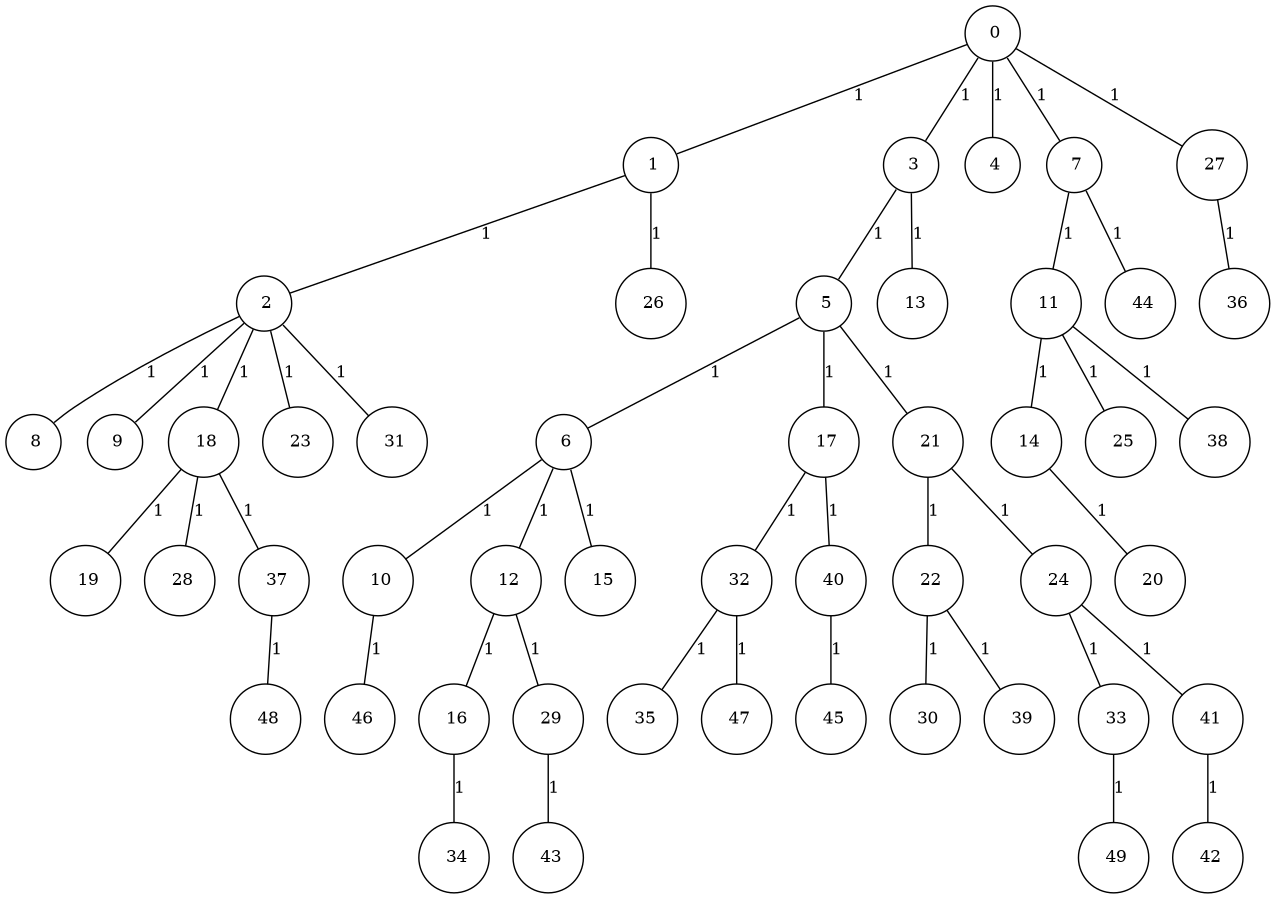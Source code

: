 graph G {
size="8.5,11;"
ratio = "expand;"
fixedsize="true;"
overlap="scale;"
node[shape=circle,width=.12,hight=.12,fontsize=12]
edge[fontsize=12]

0[label=" 0" color=black, pos="2.6547511,0.26701105!"];
1[label=" 1" color=black, pos="0.27977832,2.6243384!"];
2[label=" 2" color=black, pos="2.8509784,2.6279915!"];
3[label=" 3" color=black, pos="2.4139292,1.9072124!"];
4[label=" 4" color=black, pos="2.0609558,1.5484502!"];
5[label=" 5" color=black, pos="0.22775289,1.8640514!"];
6[label=" 6" color=black, pos="0.69992394,2.2508113!"];
7[label=" 7" color=black, pos="1.183169,1.6208679!"];
8[label=" 8" color=black, pos="0.87684771,0.44295509!"];
9[label=" 9" color=black, pos="2.0022236,0.84080773!"];
10[label=" 10" color=black, pos="1.3891941,1.4036146!"];
11[label=" 11" color=black, pos="2.1531832,2.7857256!"];
12[label=" 12" color=black, pos="2.3440862,0.1726448!"];
13[label=" 13" color=black, pos="1.0438439,2.9749342!"];
14[label=" 14" color=black, pos="2.2608312,2.367778!"];
15[label=" 15" color=black, pos="2.1615337,1.2819204!"];
16[label=" 16" color=black, pos="2.8765247,1.1950074!"];
17[label=" 17" color=black, pos="0.79216899,0.73195034!"];
18[label=" 18" color=black, pos="0.50461439,0.98448632!"];
19[label=" 19" color=black, pos="0.44639196,1.8719366!"];
20[label=" 20" color=black, pos="2.1043877,0.36231721!"];
21[label=" 21" color=black, pos="2.0812776,2.8919995!"];
22[label=" 22" color=black, pos="2.562997,0.78610912!"];
23[label=" 23" color=black, pos="2.2484232,0.76291207!"];
24[label=" 24" color=black, pos="0.79290509,0.0036962945!"];
25[label=" 25" color=black, pos="2.9937347,0.76643714!"];
26[label=" 26" color=black, pos="0.87121159,0.15614666!"];
27[label=" 27" color=black, pos="1.5211354,1.1080817!"];
28[label=" 28" color=black, pos="1.0726647,1.7737547!"];
29[label=" 29" color=black, pos="1.8076504,0.49605124!"];
30[label=" 30" color=black, pos="0.92553158,0.095177986!"];
31[label=" 31" color=black, pos="0.35018993,1.2989028!"];
32[label=" 32" color=black, pos="2.8160096,0.7281691!"];
33[label=" 33" color=black, pos="0.038245713,2.3080933!"];
34[label=" 34" color=black, pos="2.2455297,2.2270609!"];
35[label=" 35" color=black, pos="2.4923232,1.3921882!"];
36[label=" 36" color=black, pos="0.80554143,2.7189304!"];
37[label=" 37" color=black, pos="0.83169703,2.9838391!"];
38[label=" 38" color=black, pos="2.497142,0.93118342!"];
39[label=" 39" color=black, pos="0.93710716,2.9904269!"];
40[label=" 40" color=black, pos="1.5326853,2.562861!"];
41[label=" 41" color=black, pos="1.2132023,0.48038829!"];
42[label=" 42" color=black, pos="2.3351942,1.225397!"];
43[label=" 43" color=black, pos="1.0425917,2.3925054!"];
44[label=" 44" color=black, pos="0.78352808,0.4613249!"];
45[label=" 45" color=black, pos="1.3264174,2.3724537!"];
46[label=" 46" color=black, pos="0.5241811,1.6708912!"];
47[label=" 47" color=black, pos="0.53372334,1.214405!"];
48[label=" 48" color=black, pos="1.3799141,2.6373396!"];
49[label=" 49" color=black, pos="0.64822017,1.0518483!"];
0--1[label="1"]
0--3[label="1"]
0--4[label="1"]
0--7[label="1"]
0--27[label="1"]
1--2[label="1"]
1--26[label="1"]
2--8[label="1"]
2--9[label="1"]
2--18[label="1"]
2--23[label="1"]
2--31[label="1"]
3--5[label="1"]
3--13[label="1"]
5--6[label="1"]
5--17[label="1"]
5--21[label="1"]
6--10[label="1"]
6--12[label="1"]
6--15[label="1"]
7--11[label="1"]
7--44[label="1"]
10--46[label="1"]
11--14[label="1"]
11--25[label="1"]
11--38[label="1"]
12--16[label="1"]
12--29[label="1"]
14--20[label="1"]
16--34[label="1"]
17--32[label="1"]
17--40[label="1"]
18--19[label="1"]
18--28[label="1"]
18--37[label="1"]
21--22[label="1"]
21--24[label="1"]
22--30[label="1"]
22--39[label="1"]
24--33[label="1"]
24--41[label="1"]
27--36[label="1"]
29--43[label="1"]
32--35[label="1"]
32--47[label="1"]
33--49[label="1"]
37--48[label="1"]
40--45[label="1"]
41--42[label="1"]

}
